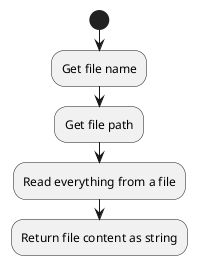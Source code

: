@startuml
'https://plantuml.com/activity-diagram-beta

start
    :Get file name;
    :Get file path;
    :Read everything from a file;
    :Return file content as string;

@enduml
